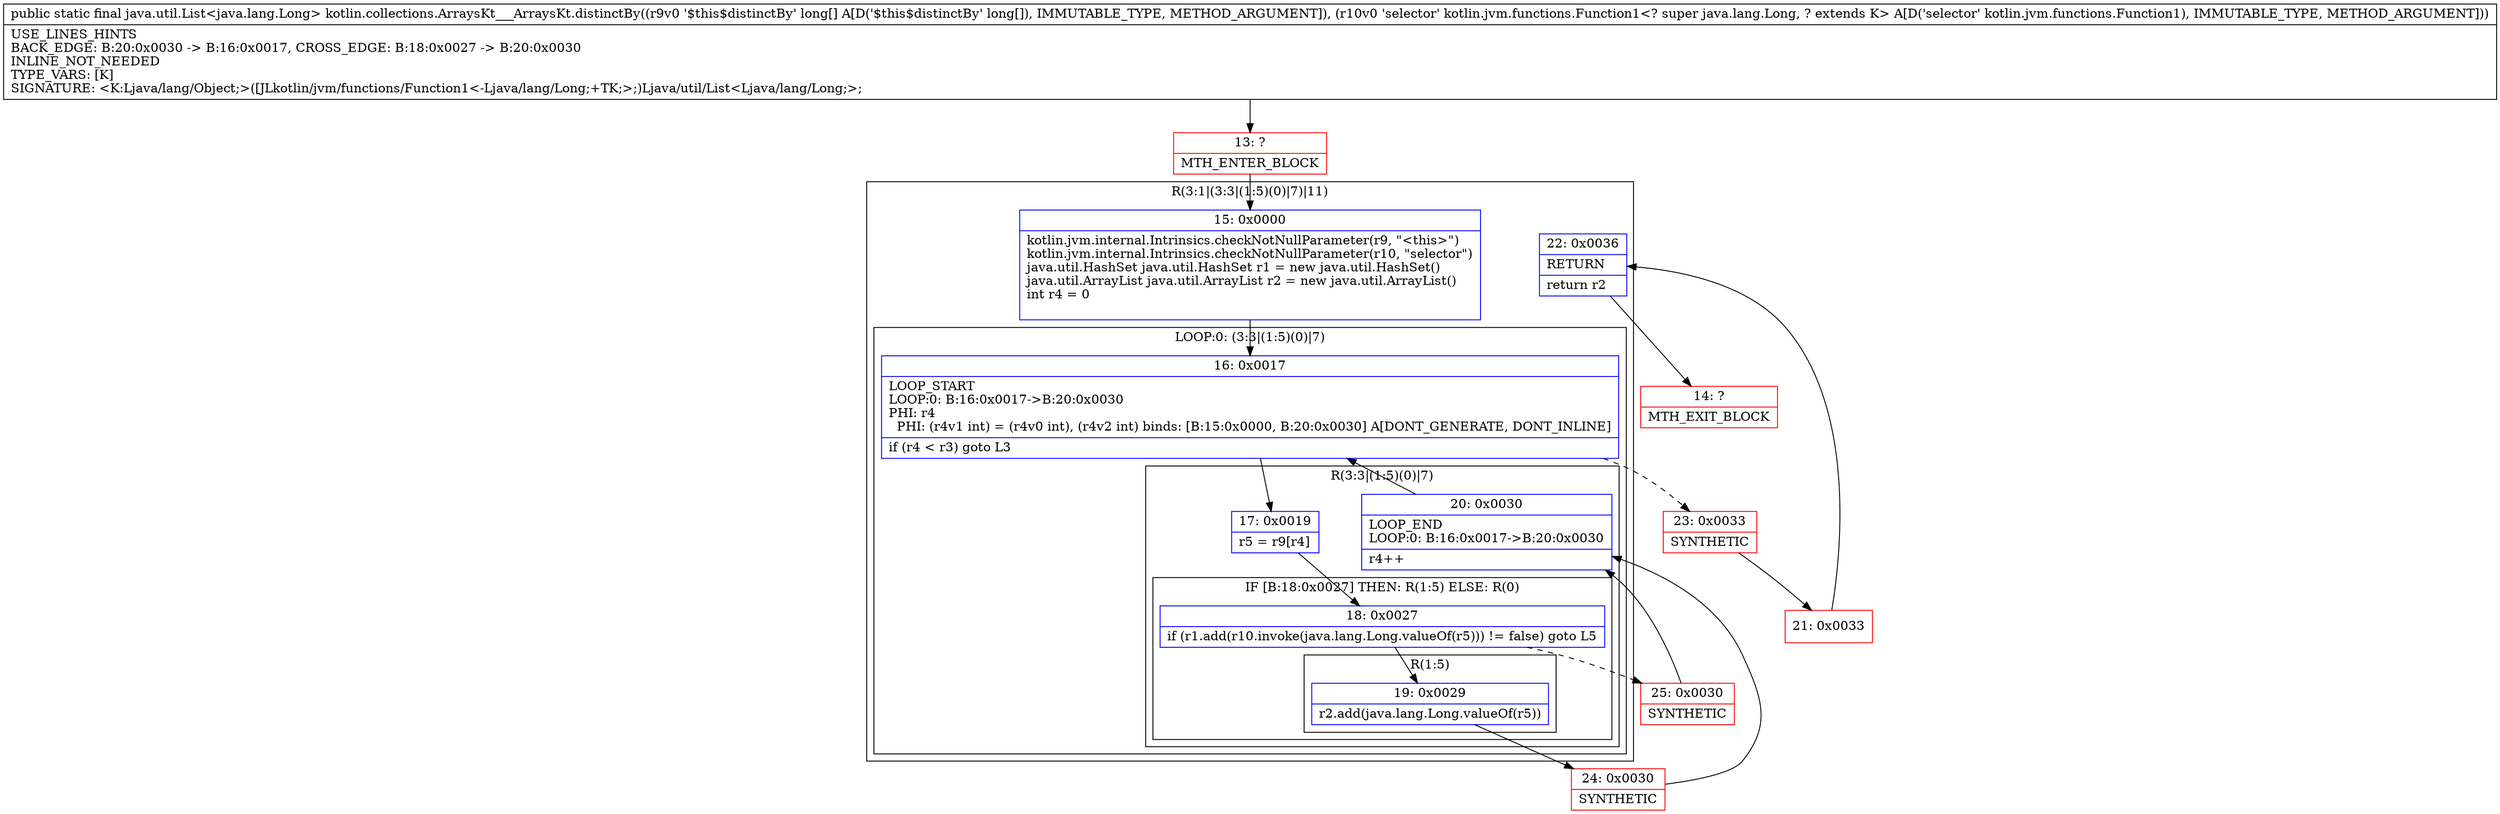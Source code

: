 digraph "CFG forkotlin.collections.ArraysKt___ArraysKt.distinctBy([JLkotlin\/jvm\/functions\/Function1;)Ljava\/util\/List;" {
subgraph cluster_Region_1698098272 {
label = "R(3:1|(3:3|(1:5)(0)|7)|11)";
node [shape=record,color=blue];
Node_15 [shape=record,label="{15\:\ 0x0000|kotlin.jvm.internal.Intrinsics.checkNotNullParameter(r9, \"\<this\>\")\lkotlin.jvm.internal.Intrinsics.checkNotNullParameter(r10, \"selector\")\ljava.util.HashSet java.util.HashSet r1 = new java.util.HashSet()\ljava.util.ArrayList java.util.ArrayList r2 = new java.util.ArrayList()\lint r4 = 0\l\l}"];
subgraph cluster_LoopRegion_754892413 {
label = "LOOP:0: (3:3|(1:5)(0)|7)";
node [shape=record,color=blue];
Node_16 [shape=record,label="{16\:\ 0x0017|LOOP_START\lLOOP:0: B:16:0x0017\-\>B:20:0x0030\lPHI: r4 \l  PHI: (r4v1 int) = (r4v0 int), (r4v2 int) binds: [B:15:0x0000, B:20:0x0030] A[DONT_GENERATE, DONT_INLINE]\l|if (r4 \< r3) goto L3\l}"];
subgraph cluster_Region_273425025 {
label = "R(3:3|(1:5)(0)|7)";
node [shape=record,color=blue];
Node_17 [shape=record,label="{17\:\ 0x0019|r5 = r9[r4]\l}"];
subgraph cluster_IfRegion_1028326001 {
label = "IF [B:18:0x0027] THEN: R(1:5) ELSE: R(0)";
node [shape=record,color=blue];
Node_18 [shape=record,label="{18\:\ 0x0027|if (r1.add(r10.invoke(java.lang.Long.valueOf(r5))) != false) goto L5\l}"];
subgraph cluster_Region_192219604 {
label = "R(1:5)";
node [shape=record,color=blue];
Node_19 [shape=record,label="{19\:\ 0x0029|r2.add(java.lang.Long.valueOf(r5))\l}"];
}
subgraph cluster_Region_336648260 {
label = "R(0)";
node [shape=record,color=blue];
}
}
Node_20 [shape=record,label="{20\:\ 0x0030|LOOP_END\lLOOP:0: B:16:0x0017\-\>B:20:0x0030\l|r4++\l}"];
}
}
Node_22 [shape=record,label="{22\:\ 0x0036|RETURN\l|return r2\l}"];
}
Node_13 [shape=record,color=red,label="{13\:\ ?|MTH_ENTER_BLOCK\l}"];
Node_24 [shape=record,color=red,label="{24\:\ 0x0030|SYNTHETIC\l}"];
Node_25 [shape=record,color=red,label="{25\:\ 0x0030|SYNTHETIC\l}"];
Node_23 [shape=record,color=red,label="{23\:\ 0x0033|SYNTHETIC\l}"];
Node_21 [shape=record,color=red,label="{21\:\ 0x0033}"];
Node_14 [shape=record,color=red,label="{14\:\ ?|MTH_EXIT_BLOCK\l}"];
MethodNode[shape=record,label="{public static final java.util.List\<java.lang.Long\> kotlin.collections.ArraysKt___ArraysKt.distinctBy((r9v0 '$this$distinctBy' long[] A[D('$this$distinctBy' long[]), IMMUTABLE_TYPE, METHOD_ARGUMENT]), (r10v0 'selector' kotlin.jvm.functions.Function1\<? super java.lang.Long, ? extends K\> A[D('selector' kotlin.jvm.functions.Function1), IMMUTABLE_TYPE, METHOD_ARGUMENT]))  | USE_LINES_HINTS\lBACK_EDGE: B:20:0x0030 \-\> B:16:0x0017, CROSS_EDGE: B:18:0x0027 \-\> B:20:0x0030\lINLINE_NOT_NEEDED\lTYPE_VARS: [K]\lSIGNATURE: \<K:Ljava\/lang\/Object;\>([JLkotlin\/jvm\/functions\/Function1\<\-Ljava\/lang\/Long;+TK;\>;)Ljava\/util\/List\<Ljava\/lang\/Long;\>;\l}"];
MethodNode -> Node_13;Node_15 -> Node_16;
Node_16 -> Node_17;
Node_16 -> Node_23[style=dashed];
Node_17 -> Node_18;
Node_18 -> Node_19;
Node_18 -> Node_25[style=dashed];
Node_19 -> Node_24;
Node_20 -> Node_16;
Node_22 -> Node_14;
Node_13 -> Node_15;
Node_24 -> Node_20;
Node_25 -> Node_20;
Node_23 -> Node_21;
Node_21 -> Node_22;
}

